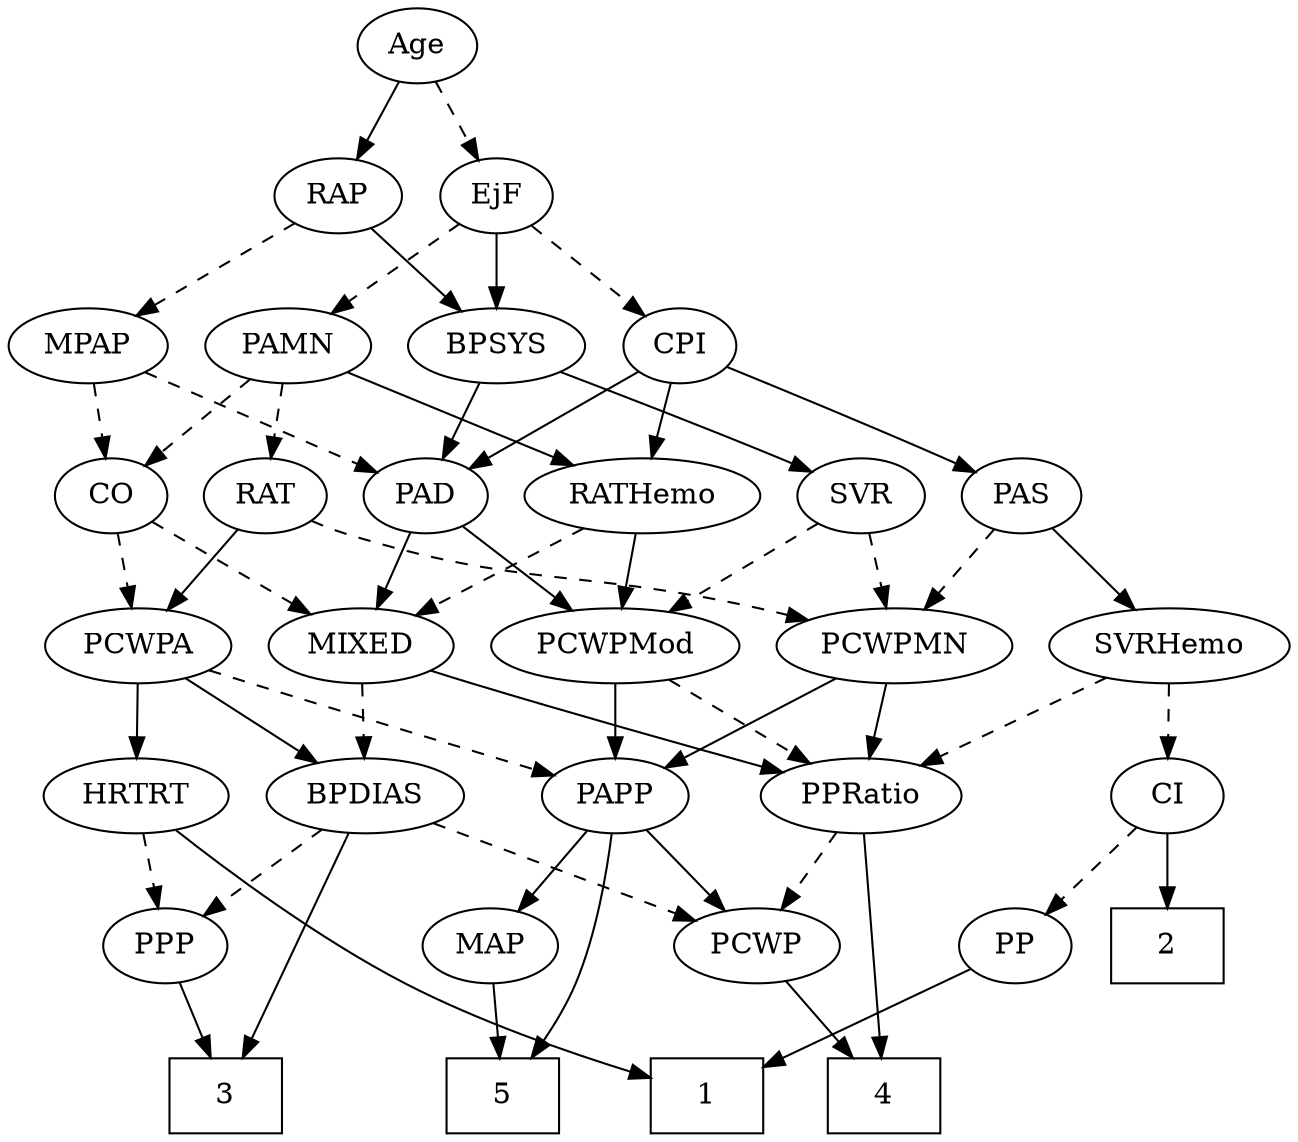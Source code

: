 strict digraph {
	graph [bb="0,0,560.14,540"];
	node [label="\N"];
	1	[height=0.5,
		pos="358.1,18",
		shape=box,
		width=0.75];
	2	[height=0.5,
		pos="528.1,90",
		shape=box,
		width=0.75];
	3	[height=0.5,
		pos="137.1,18",
		shape=box,
		width=0.75];
	4	[height=0.5,
		pos="458.1,18",
		shape=box,
		width=0.75];
	5	[height=0.5,
		pos="230.1,18",
		shape=box,
		width=0.75];
	Age	[height=0.5,
		pos="179.1,522",
		width=0.75];
	EjF	[height=0.5,
		pos="216.1,450",
		width=0.75];
	Age -> EjF	[pos="e,207.56,467.15 187.68,504.76 192.16,496.28 197.75,485.71 202.78,476.2",
		style=dashed];
	RAP	[height=0.5,
		pos="143.1,450",
		width=0.77632];
	Age -> RAP	[pos="e,151.65,467.63 170.75,504.76 166.45,496.4 161.11,486.02 156.27,476.61",
		style=solid];
	BPSYS	[height=0.5,
		pos="216.1,378",
		width=1.0471];
	EjF -> BPSYS	[pos="e,216.1,396.1 216.1,431.7 216.1,423.98 216.1,414.71 216.1,406.11",
		style=solid];
	PAMN	[height=0.5,
		pos="124.1,378",
		width=1.011];
	EjF -> PAMN	[pos="e,143.23,393.56 198.79,435.83 185.44,425.68 166.72,411.43 151.36,399.74",
		style=dashed];
	CPI	[height=0.5,
		pos="299.1,378",
		width=0.75];
	EjF -> CPI	[pos="e,283.02,392.56 232.5,435.17 244.74,424.85 261.65,410.58 275.37,399.01",
		style=dashed];
	MPAP	[height=0.5,
		pos="35.097,378",
		width=0.97491];
	RAP -> MPAP	[pos="e,56.182,392.67 124.04,436.65 107.62,426.01 83.659,410.48 64.74,398.21",
		style=dashed];
	RAP -> BPSYS	[pos="e,199.98,394.46 158.22,434.5 168.13,425 181.28,412.38 192.55,401.58",
		style=solid];
	MIXED	[height=0.5,
		pos="162.1,234",
		width=1.1193];
	BPDIAS	[height=0.5,
		pos="161.1,162",
		width=1.1735];
	MIXED -> BPDIAS	[pos="e,161.34,180.1 161.85,215.7 161.74,207.98 161.61,198.71 161.48,190.11",
		style=dashed];
	PPRatio	[height=0.5,
		pos="377.1,162",
		width=1.1013];
	MIXED -> PPRatio	[pos="e,345.2,172.93 192.9,222.18 198.93,220.1 205.2,217.96 211.1,216 253.24,201.97 301.64,186.6 335.26,176.04",
		style=solid];
	PAD	[height=0.5,
		pos="189.1,306",
		width=0.79437];
	MPAP -> PAD	[pos="e,166.64,317.21 60.527,365.44 87.084,353.37 128.79,334.41 157.46,321.38",
		style=dashed];
	CO	[height=0.5,
		pos="43.097,306",
		width=0.75];
	MPAP -> CO	[pos="e,41.142,324.1 37.074,359.7 37.956,351.98 39.015,342.71 39.998,334.11",
		style=dashed];
	BPSYS -> PAD	[pos="e,195.57,323.79 209.56,360.05 206.48,352.06 202.72,342.33 199.28,333.4",
		style=solid];
	SVR	[height=0.5,
		pos="380.1,306",
		width=0.77632];
	BPSYS -> SVR	[pos="e,357.85,317.38 243.96,365.7 269.78,355.16 309.18,338.86 343.1,324 344.89,323.21 346.74,322.4 348.59,321.57",
		style=solid];
	PAD -> MIXED	[pos="e,168.64,251.96 182.7,288.41 179.58,280.34 175.76,270.43 172.26,261.35",
		style=solid];
	PCWPMod	[height=0.5,
		pos="272.1,234",
		width=1.4443];
	PAD -> PCWPMod	[pos="e,253.12,251.01 205.5,291.17 216.84,281.6 232.2,268.65 245.3,257.6",
		style=solid];
	CO -> MIXED	[pos="e,138.74,248.74 62.747,293.44 81,282.7 108.51,266.52 129.96,253.9",
		style=dashed];
	PCWPA	[height=0.5,
		pos="62.097,234",
		width=1.1555];
	CO -> PCWPA	[pos="e,57.408,252.28 47.696,288.05 49.812,280.26 52.374,270.82 54.747,262.08",
		style=dashed];
	PAS	[height=0.5,
		pos="453.1,306",
		width=0.75];
	PCWPMN	[height=0.5,
		pos="392.1,234",
		width=1.3902];
	PAS -> PCWPMN	[pos="e,406.29,251.29 440.16,290.15 432.25,281.07 421.94,269.24 412.9,258.87",
		style=dashed];
	SVRHemo	[height=0.5,
		pos="510.1,234",
		width=1.3902];
	PAS -> SVRHemo	[pos="e,496.56,251.63 465.47,289.81 472.7,280.93 482,269.5 490.24,259.39",
		style=solid];
	PAMN -> CO	[pos="e,58.991,320.74 106.52,361.81 94.918,351.78 79.572,338.52 66.881,327.55",
		style=dashed];
	RATHemo	[height=0.5,
		pos="285.1,306",
		width=1.3721];
	PAMN -> RATHemo	[pos="e,254.62,320.25 150.68,365.44 176.47,354.23 215.92,337.08 245.43,324.25",
		style=solid];
	RAT	[height=0.5,
		pos="115.1,306",
		width=0.75827];
	PAMN -> RAT	[pos="e,117.3,324.1 121.87,359.7 120.88,351.98 119.69,342.71 118.58,334.11",
		style=dashed];
	RATHemo -> MIXED	[pos="e,185.88,248.54 259.61,290.5 240.82,279.8 215.09,265.16 194.79,253.6",
		style=dashed];
	RATHemo -> PCWPMod	[pos="e,275.27,252.1 281.88,287.7 280.45,279.98 278.73,270.71 277.13,262.11",
		style=solid];
	CPI -> PAD	[pos="e,208.41,319.29 279.94,364.81 262.53,353.73 236.66,337.26 216.97,324.73",
		style=solid];
	CPI -> PAS	[pos="e,431.81,317.14 320.9,367.36 344.63,356.83 383.64,339.41 417.1,324 418.89,323.18 420.72,322.32 422.58,321.46",
		style=solid];
	CPI -> RATHemo	[pos="e,288.55,324.28 295.71,360.05 294.17,352.35 292.3,343.03 290.57,334.36",
		style=solid];
	RAT -> PCWPA	[pos="e,74.565,251.47 103.33,289.46 96.663,280.65 88.165,269.43 80.619,259.46",
		style=solid];
	RAT -> PCWPMN	[pos="e,355.09,246.19 136.06,294.04 140.91,291.81 146.11,289.64 151.1,288 229.41,262.2 252.96,271.43 333.1,252 337.12,251.02 341.28,249.95 \
345.44,248.84",
		style=dashed];
	SVR -> PCWPMod	[pos="e,295.48,250.16 361.04,292.65 345.25,282.41 322.48,267.66 303.93,255.63",
		style=dashed];
	SVR -> PCWPMN	[pos="e,389.14,252.28 383,288.05 384.32,280.35 385.92,271.03 387.41,262.36",
		style=dashed];
	PCWPMod -> PPRatio	[pos="e,355.79,177.21 294.88,217.81 310.29,207.54 330.79,193.87 347.47,182.75",
		style=dashed];
	PAPP	[height=0.5,
		pos="274.1,162",
		width=0.88464];
	PCWPMod -> PAPP	[pos="e,273.61,180.1 272.59,215.7 272.81,207.98 273.08,198.71 273.32,190.11",
		style=solid];
	PCWPA -> BPDIAS	[pos="e,140.13,177.82 83.092,218.15 97.268,208.13 116.17,194.76 131.82,183.7",
		style=solid];
	PCWPA -> PAPP	[pos="e,247.31,171.78 93.921,222.37 100.27,220.26 106.9,218.05 113.1,216 155.88,201.83 205.1,185.64 237.74,174.93",
		style=dashed];
	HRTRT	[height=0.5,
		pos="61.097,162",
		width=1.1013];
	PCWPA -> HRTRT	[pos="e,61.341,180.1 61.85,215.7 61.739,207.98 61.607,198.71 61.484,190.11",
		style=solid];
	PCWPMN -> PPRatio	[pos="e,380.76,180.1 388.39,215.7 386.74,207.98 384.75,198.71 382.91,190.11",
		style=solid];
	PCWPMN -> PAPP	[pos="e,295.25,175.55 367.36,218.33 348.92,207.39 323.66,192.4 304.07,180.78",
		style=solid];
	SVRHemo -> PPRatio	[pos="e,402.05,176.13 482.86,218.67 462.11,207.75 433.42,192.64 411.16,180.93",
		style=dashed];
	CI	[height=0.5,
		pos="510.1,162",
		width=0.75];
	SVRHemo -> CI	[pos="e,510.1,180.1 510.1,215.7 510.1,207.98 510.1,198.71 510.1,190.11",
		style=dashed];
	BPDIAS -> 3	[pos="e,140,36.189 158.2,143.87 154.11,119.67 146.6,75.211 141.73,46.393",
		style=solid];
	PPP	[height=0.5,
		pos="102.1,90",
		width=0.75];
	BPDIAS -> PPP	[pos="e,114.9,106.19 147.41,144.76 139.68,135.59 129.88,123.96 121.38,113.88",
		style=dashed];
	PCWP	[height=0.5,
		pos="338.1,90",
		width=0.97491];
	BPDIAS -> PCWP	[pos="e,311.12,101.67 191.12,149.13 221.6,137.07 268.83,118.39 301.49,105.48",
		style=dashed];
	MAP	[height=0.5,
		pos="216.1,90",
		width=0.84854];
	MAP -> 5	[pos="e,226.64,36.275 219.49,72.055 221.03,64.346 222.89,55.027 224.62,46.364",
		style=solid];
	PP	[height=0.5,
		pos="418.1,90",
		width=0.75];
	PP -> 1	[pos="e,372.78,36.127 405.08,73.811 397.57,65.054 387.95,53.83 379.37,43.822",
		style=solid];
	PPP -> 3	[pos="e,128.53,36.124 110.21,72.765 114.29,64.611 119.33,54.529 123.94,45.307",
		style=solid];
	PPRatio -> 4	[pos="e,461.63,36.283 405.7,149.32 422.95,140.65 443.55,127.02 454.1,108 464.45,89.344 464.8,64.955 462.93,46.427",
		style=solid];
	PPRatio -> PCWP	[pos="e,347.27,107.47 367.85,144.41 363.19,136.04 357.44,125.71 352.23,116.37",
		style=dashed];
	PCWP -> 4	[pos="e,430.88,34.878 360.39,75.998 377.67,65.917 401.97,51.743 422.01,40.051",
		style=solid];
	CI -> 2	[pos="e,523.65,108.28 514.45,144.05 516.46,136.26 518.89,126.82 521.13,118.08",
		style=solid];
	CI -> PP	[pos="e,435.32,104.11 492.79,147.83 478.91,137.27 459.23,122.3 443.56,110.37",
		style=dashed];
	PAPP -> 5	[pos="e,239.93,36.185 271.97,143.93 269.41,125.76 264.37,96.327 256.1,72 253.03,62.976 248.76,53.514 244.56,45.123",
		style=solid];
	PAPP -> MAP	[pos="e,228.93,106.49 261.22,145.46 253.64,136.31 243.9,124.55 235.41,114.31",
		style=solid];
	PAPP -> PCWP	[pos="e,323.93,106.49 288.3,145.46 296.75,136.22 307.63,124.32 317.07,114",
		style=solid];
	HRTRT -> 1	[pos="e,330.73,24.091 56.432,143.94 52.137,124.1 48.765,91.586 66.097,72 96.023,38.181 221.67,44.103 266.1,36 284.09,32.718 304.06,29.033 \
320.78,25.935",
		style=solid];
	HRTRT -> PPP	[pos="e,92.732,106.99 70.813,144.41 75.838,135.83 82.071,125.19 87.648,115.67",
		style=dashed];
}
